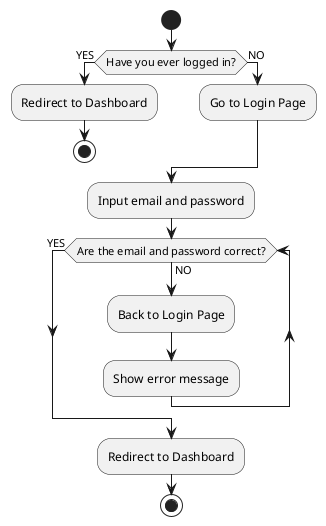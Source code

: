@startuml

start
if (Have you ever logged in?) then (YES)
  :Redirect to Dashboard;
  stop
else (NO)
  :Go to Login Page;
endif

:Input email and password;
while(Are the email and password correct?) is (NO)
    :Back to Login Page;
    :Show error message;
    endwhile (YES);
    :Redirect to Dashboard;
stop

@enduml


